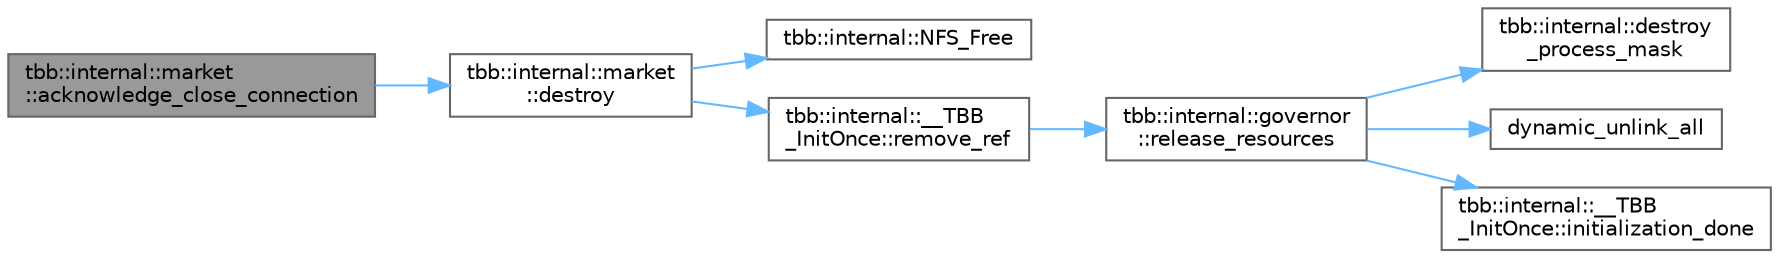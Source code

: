 digraph "tbb::internal::market::acknowledge_close_connection"
{
 // LATEX_PDF_SIZE
  bgcolor="transparent";
  edge [fontname=Helvetica,fontsize=10,labelfontname=Helvetica,labelfontsize=10];
  node [fontname=Helvetica,fontsize=10,shape=box,height=0.2,width=0.4];
  rankdir="LR";
  Node1 [id="Node000001",label="tbb::internal::market\l::acknowledge_close_connection",height=0.2,width=0.4,color="gray40", fillcolor="grey60", style="filled", fontcolor="black",tooltip=" "];
  Node1 -> Node2 [id="edge8_Node000001_Node000002",color="steelblue1",style="solid",tooltip=" "];
  Node2 [id="Node000002",label="tbb::internal::market\l::destroy",height=0.2,width=0.4,color="grey40", fillcolor="white", style="filled",URL="$classtbb_1_1internal_1_1market.html#a5ca285e2d383ecaf3ff0460b30a3551e",tooltip="Destroys and deallocates market object created by market::create()"];
  Node2 -> Node3 [id="edge9_Node000002_Node000003",color="steelblue1",style="solid",tooltip=" "];
  Node3 [id="Node000003",label="tbb::internal::NFS_Free",height=0.2,width=0.4,color="grey40", fillcolor="white", style="filled",URL="$namespacetbb_1_1internal.html#abd3fdd42ea716867fc95116354481b4e",tooltip=" "];
  Node2 -> Node4 [id="edge10_Node000002_Node000004",color="steelblue1",style="solid",tooltip=" "];
  Node4 [id="Node000004",label="tbb::internal::__TBB\l_InitOnce::remove_ref",height=0.2,width=0.4,color="grey40", fillcolor="white", style="filled",URL="$classtbb_1_1internal_1_1_____t_b_b___init_once.html#a78b2b1b7265cdedc9ea3689fff04ac35",tooltip="Remove reference to resources. If last reference removed, release the resources."];
  Node4 -> Node5 [id="edge11_Node000004_Node000005",color="steelblue1",style="solid",tooltip=" "];
  Node5 [id="Node000005",label="tbb::internal::governor\l::release_resources",height=0.2,width=0.4,color="grey40", fillcolor="white", style="filled",URL="$classtbb_1_1internal_1_1governor.html#a1534625d2863ecea71a35972aee09c6f",tooltip="Destroy the thread-local storage key and deinitialize RML."];
  Node5 -> Node6 [id="edge12_Node000005_Node000006",color="steelblue1",style="solid",tooltip=" "];
  Node6 [id="Node000006",label="tbb::internal::destroy\l_process_mask",height=0.2,width=0.4,color="grey40", fillcolor="white", style="filled",URL="$namespacetbb_1_1internal.html#a609698c4765948334772520edc6fc688",tooltip=" "];
  Node5 -> Node7 [id="edge13_Node000005_Node000007",color="steelblue1",style="solid",tooltip=" "];
  Node7 [id="Node000007",label="dynamic_unlink_all",height=0.2,width=0.4,color="grey40", fillcolor="white", style="filled",URL="$dynamic__link_8cpp.html#ad65fa8b542fd95d199ca5e87ab2885df",tooltip=" "];
  Node5 -> Node8 [id="edge14_Node000005_Node000008",color="steelblue1",style="solid",tooltip=" "];
  Node8 [id="Node000008",label="tbb::internal::__TBB\l_InitOnce::initialization_done",height=0.2,width=0.4,color="grey40", fillcolor="white", style="filled",URL="$classtbb_1_1internal_1_1_____t_b_b___init_once.html#a3d6e09b5b23edf10600c2ae2e6469659",tooltip=" "];
}
